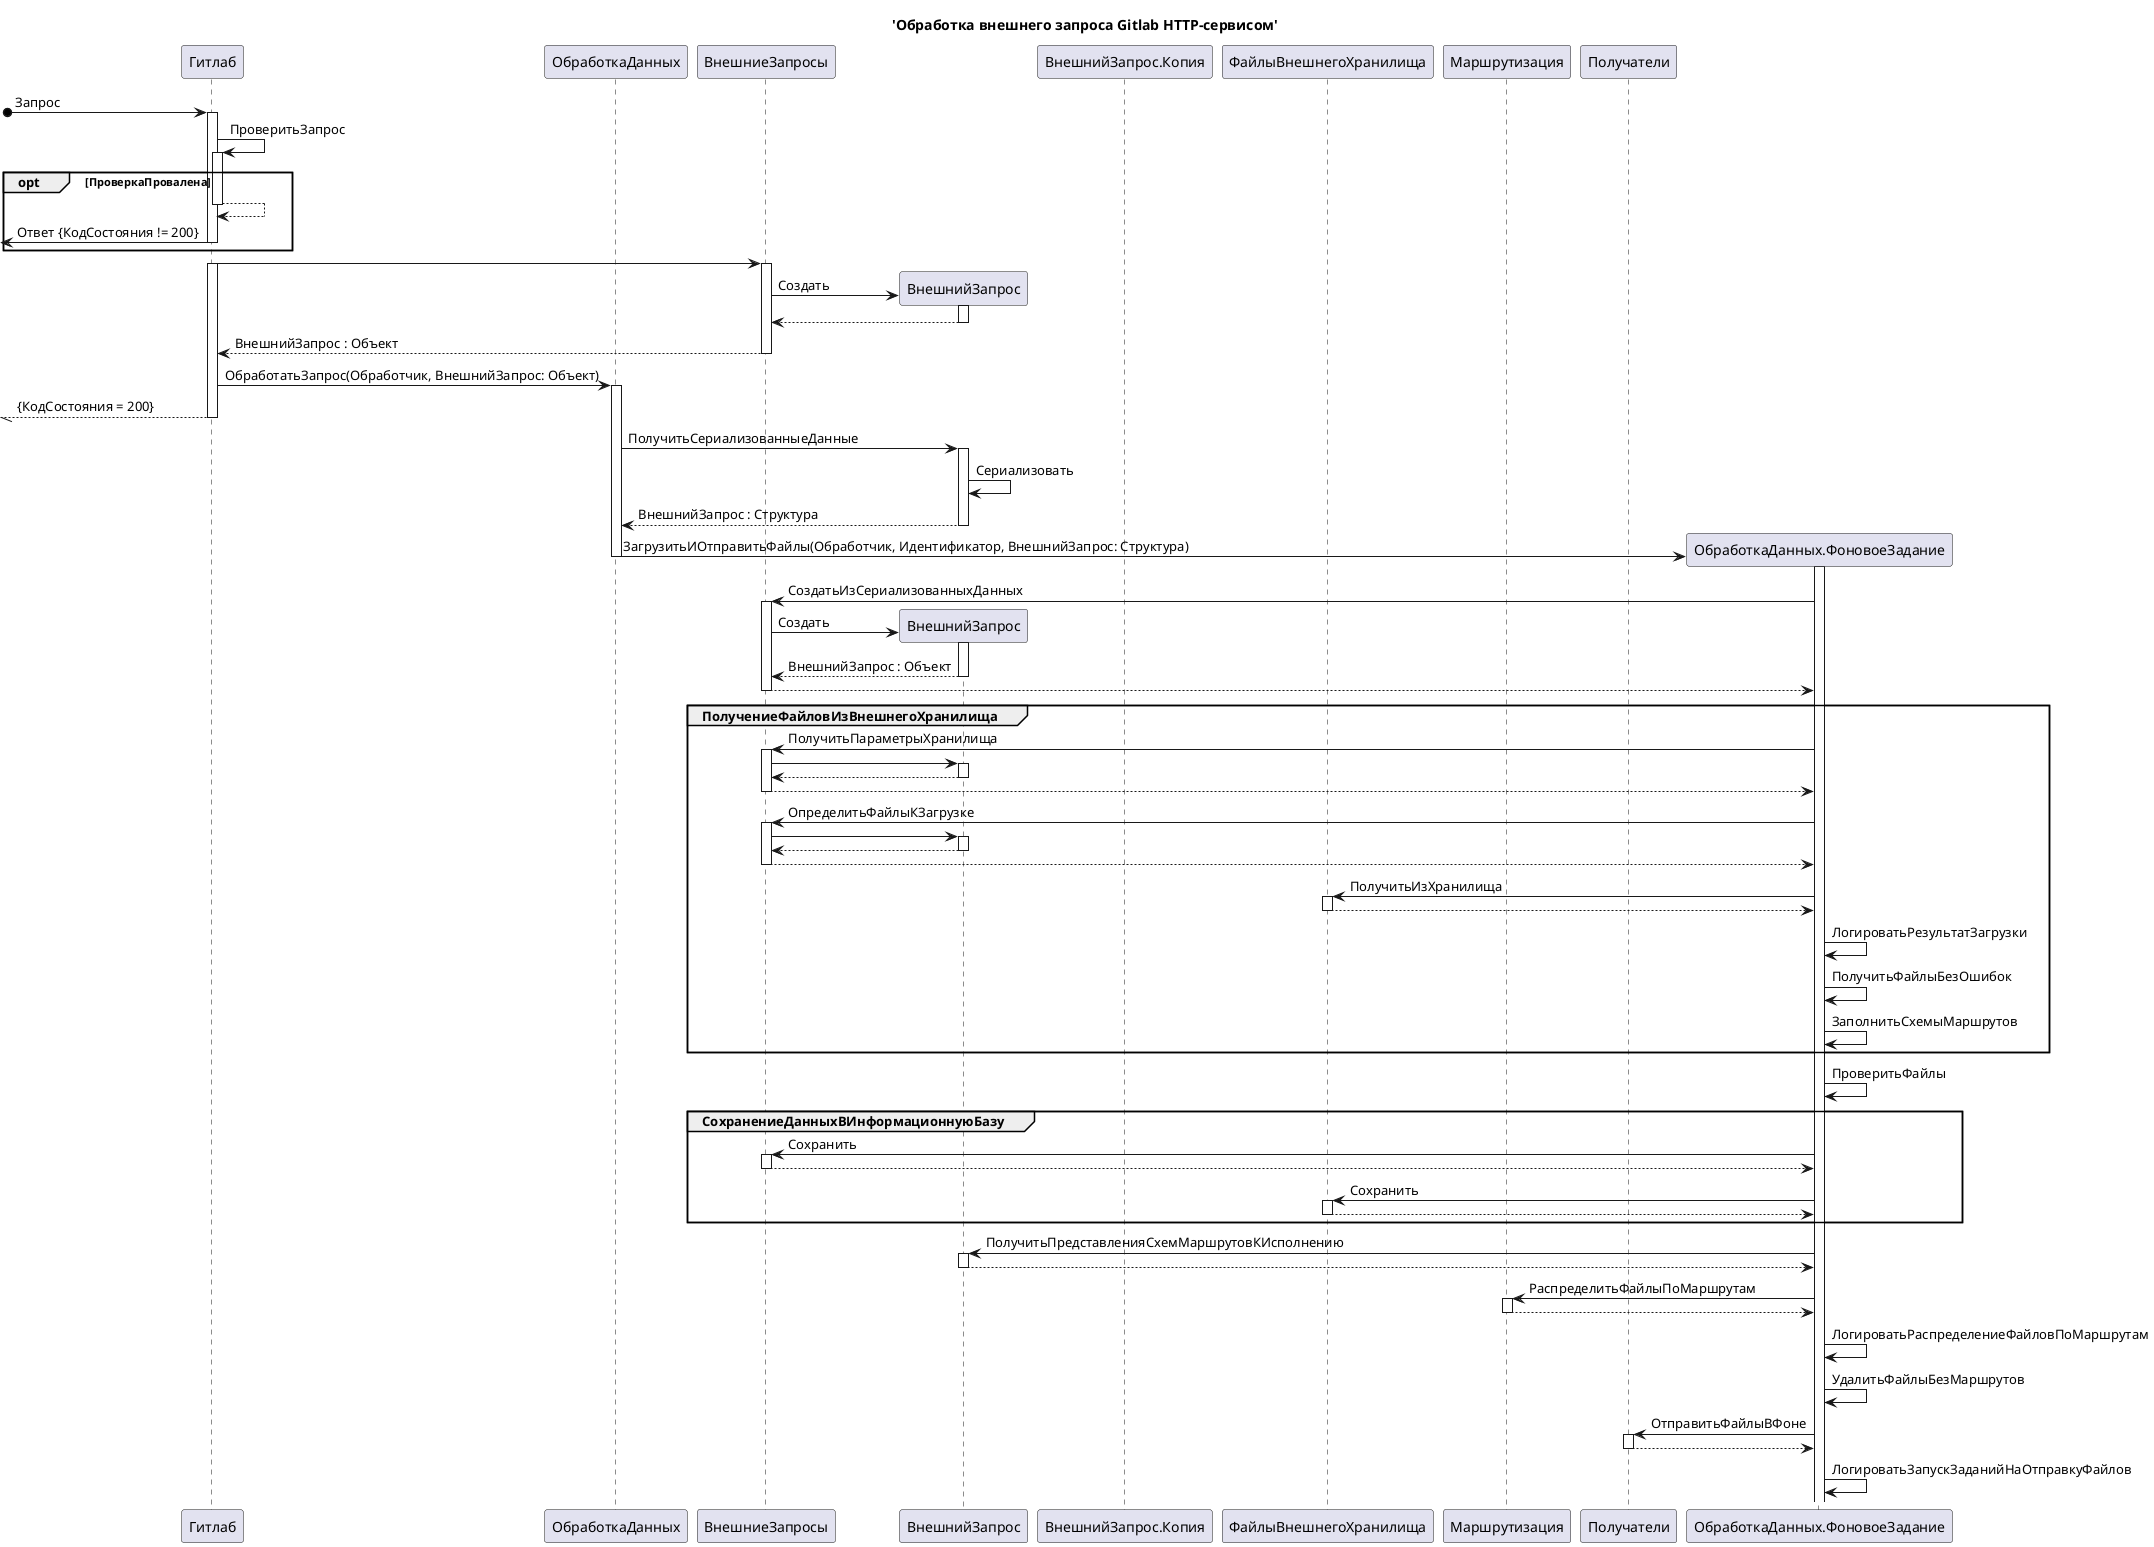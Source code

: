 @startuml

title 'Обработка внешнего запроса Gitlab HTTP-сервисом'

participant Гитлаб
participant ОбработкаДанных
participant ВнешниеЗапросы
participant ВнешнийЗапрос
participant ВнешнийЗапрос.Копия
participant ФайлыВнешнегоХранилища
participant Маршрутизация
participant Получатели
participant ОбработкаДанных.ФоновоеЗадание

[o-> Гитлаб ++ : Запрос

Гитлаб -> Гитлаб ++ : ПроверитьЗапрос

opt ПроверкаПровалена
return
<- Гитлаб -- : Ответ {КодСостояния != 200}
end

Гитлаб -> ВнешниеЗапросы ++
activate Гитлаб

create ВнешнийЗапрос
ВнешниеЗапросы -> ВнешнийЗапрос ++ : Создать
return
return ВнешнийЗапрос : Объект

Гитлаб -> ОбработкаДанных ++ : ОбработатьЗапрос(Обработчик, ВнешнийЗапрос: Объект)
\\-- Гитлаб -- : {КодСостояния = 200}
ОбработкаДанных -> ВнешнийЗапрос ++ : ПолучитьСериализованныеДанные

ВнешнийЗапрос -> ВнешнийЗапрос : Сериализовать
return ВнешнийЗапрос : Структура

create ОбработкаДанных.ФоновоеЗадание
ОбработкаДанных -> ОбработкаДанных.ФоновоеЗадание --++ : ЗагрузитьИОтправитьФайлы(Обработчик, Идентификатор, ВнешнийЗапрос: Структура)

ОбработкаДанных.ФоновоеЗадание -> ВнешниеЗапросы ++ : СоздатьИзСериализованныхДанных

' TODO вариант через создание копии экземпляра?
' create ВнешнийЗапрос.Копия
' ВнешниеЗапросы -> ВнешнийЗапрос.Копия ++ : Создать
' return ВнешнийЗапрос : Объект
' return

' group ПолучениеФайловИзВнешнегоХранилища
' ОбработкаДанных.ФоновоеЗадание -> ВнешниеЗапросы ++ : ПолучитьПараметрыХранилища
' ВнешниеЗапросы -> ВнешнийЗапрос.Копия ++
' return
' return
' ОбработкаДанных.ФоновоеЗадание -> ВнешниеЗапросы ++ : ОпределитьФайлыКЗагрузке
' ВнешниеЗапросы -> ВнешнийЗапрос.Копия ++
' return
' return
' ОбработкаДанных.ФоновоеЗадание -> ФайлыВнешнегоХранилища ++ : ПолучитьИзХранилищаФайлыКЗагрузке
' return
' ОбработкаДанных.ФоновоеЗадание -> ОбработкаДанных.ФоновоеЗадание : ЗаполнитьСхемыМаршрутов
' end

create ВнешнийЗапрос
ВнешниеЗапросы -> ВнешнийЗапрос ++ : Создать
return ВнешнийЗапрос : Объект
return

group ПолучениеФайловИзВнешнегоХранилища
ОбработкаДанных.ФоновоеЗадание -> ВнешниеЗапросы ++ : ПолучитьПараметрыХранилища
ВнешниеЗапросы -> ВнешнийЗапрос ++
return
return
ОбработкаДанных.ФоновоеЗадание -> ВнешниеЗапросы ++ : ОпределитьФайлыКЗагрузке
ВнешниеЗапросы -> ВнешнийЗапрос ++
return
return
ОбработкаДанных.ФоновоеЗадание -> ФайлыВнешнегоХранилища ++ : ПолучитьИзХранилища
return
ОбработкаДанных.ФоновоеЗадание -> ОбработкаДанных.ФоновоеЗадание : ЛогироватьРезультатЗагрузки
ОбработкаДанных.ФоновоеЗадание -> ОбработкаДанных.ФоновоеЗадание : ПолучитьФайлыБезОшибок
ОбработкаДанных.ФоновоеЗадание -> ОбработкаДанных.ФоновоеЗадание : ЗаполнитьСхемыМаршрутов
end

ОбработкаДанных.ФоновоеЗадание -> ОбработкаДанных.ФоновоеЗадание : ПроверитьФайлы

group СохранениеДанныхВИнформационнуюБазу
ОбработкаДанных.ФоновоеЗадание -> ВнешниеЗапросы ++ : Сохранить
return
ОбработкаДанных.ФоновоеЗадание -> ФайлыВнешнегоХранилища ++ : Сохранить
return
end

' TODO обращение напрямую в объект, а другие методы через api внешних запросов, переделать!
' ОбработкаДанных.ФоновоеЗадание -> ВнешнийЗапрос.Копия ++ : ПолучитьПредставленияСхемМаршрутовКИсполнению
ОбработкаДанных.ФоновоеЗадание -> ВнешнийЗапрос ++ : ПолучитьПредставленияСхемМаршрутовКИсполнению
return
ОбработкаДанных.ФоновоеЗадание -> Маршрутизация ++ : РаспределитьФайлыПоМаршрутам
return
ОбработкаДанных.ФоновоеЗадание -> ОбработкаДанных.ФоновоеЗадание : ЛогироватьРаспределениеФайловПоМаршрутам
ОбработкаДанных.ФоновоеЗадание -> ОбработкаДанных.ФоновоеЗадание : УдалитьФайлыБезМаршрутов
ОбработкаДанных.ФоновоеЗадание -> Получатели ++ : ОтправитьФайлыВФоне
return
ОбработкаДанных.ФоновоеЗадание -> ОбработкаДанных.ФоновоеЗадание : ЛогироватьЗапускЗаданийНаОтправкуФайлов


@enduml
